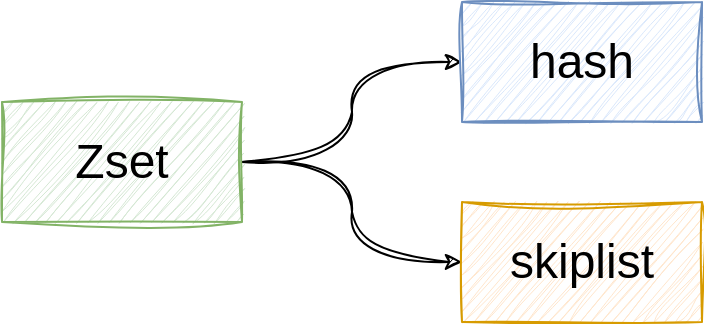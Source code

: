 <mxfile version="21.2.9" type="github" pages="2">
  <diagram name="第 1 页" id="dvPHrxvfBRx2vROlm0o1">
    <mxGraphModel dx="1206" dy="663" grid="0" gridSize="10" guides="1" tooltips="1" connect="1" arrows="1" fold="1" page="1" pageScale="1" pageWidth="827" pageHeight="1169" math="0" shadow="0">
      <root>
        <mxCell id="0" />
        <mxCell id="1" parent="0" />
        <mxCell id="yrAa5iLb8GdBAWONsoct-8" style="edgeStyle=orthogonalEdgeStyle;rounded=0;orthogonalLoop=1;jettySize=auto;html=1;exitX=1;exitY=0.5;exitDx=0;exitDy=0;entryX=0;entryY=0.5;entryDx=0;entryDy=0;curved=1;sketch=1;curveFitting=1;jiggle=2;" edge="1" parent="1" source="yrAa5iLb8GdBAWONsoct-1" target="yrAa5iLb8GdBAWONsoct-2">
          <mxGeometry relative="1" as="geometry" />
        </mxCell>
        <mxCell id="yrAa5iLb8GdBAWONsoct-9" style="edgeStyle=orthogonalEdgeStyle;rounded=0;orthogonalLoop=1;jettySize=auto;html=1;exitX=1;exitY=0.5;exitDx=0;exitDy=0;entryX=0;entryY=0.5;entryDx=0;entryDy=0;curved=1;sketch=1;curveFitting=1;jiggle=2;" edge="1" parent="1" source="yrAa5iLb8GdBAWONsoct-1" target="yrAa5iLb8GdBAWONsoct-3">
          <mxGeometry relative="1" as="geometry" />
        </mxCell>
        <mxCell id="yrAa5iLb8GdBAWONsoct-1" value="&lt;font style=&quot;font-size: 24px;&quot;&gt;Zset&lt;/font&gt;" style="rounded=0;whiteSpace=wrap;html=1;sketch=1;curveFitting=1;jiggle=2;fillColor=#d5e8d4;strokeColor=#82b366;" vertex="1" parent="1">
          <mxGeometry x="160" y="250" width="120" height="60" as="geometry" />
        </mxCell>
        <mxCell id="yrAa5iLb8GdBAWONsoct-2" value="&lt;font style=&quot;font-size: 24px;&quot;&gt;hash&lt;/font&gt;" style="rounded=0;whiteSpace=wrap;html=1;sketch=1;curveFitting=1;jiggle=2;fillColor=#dae8fc;strokeColor=#6c8ebf;" vertex="1" parent="1">
          <mxGeometry x="390" y="200" width="120" height="60" as="geometry" />
        </mxCell>
        <mxCell id="yrAa5iLb8GdBAWONsoct-3" value="&lt;font style=&quot;font-size: 24px;&quot;&gt;skiplist&lt;/font&gt;" style="rounded=0;whiteSpace=wrap;html=1;sketch=1;curveFitting=1;jiggle=2;fillColor=#ffe6cc;strokeColor=#d79b00;" vertex="1" parent="1">
          <mxGeometry x="390" y="300" width="120" height="60" as="geometry" />
        </mxCell>
      </root>
    </mxGraphModel>
  </diagram>
  <diagram id="BRSWFTUNsq3Wy9p_-tbW" name="第 2 页">
    <mxGraphModel dx="1723" dy="947" grid="0" gridSize="10" guides="1" tooltips="1" connect="1" arrows="1" fold="1" page="1" pageScale="1" pageWidth="2339" pageHeight="3300" math="0" shadow="0">
      <root>
        <mxCell id="0" />
        <mxCell id="1" parent="0" />
        <mxCell id="2xFq4pzcUKW9kHg5CBGh-33" value="&lt;font style=&quot;font-size: 20px;&quot;&gt;kv&lt;br&gt;head&lt;/font&gt;" style="rounded=0;whiteSpace=wrap;html=1;" vertex="1" parent="1">
          <mxGeometry x="813" y="893" width="60" height="332" as="geometry" />
        </mxCell>
        <mxCell id="2xFq4pzcUKW9kHg5CBGh-34" value="" style="shape=table;startSize=0;container=1;collapsible=0;childLayout=tableLayout;" vertex="1" parent="1">
          <mxGeometry x="873" y="893" width="29" height="332" as="geometry" />
        </mxCell>
        <mxCell id="2xFq4pzcUKW9kHg5CBGh-35" value="" style="shape=tableRow;horizontal=0;startSize=0;swimlaneHead=0;swimlaneBody=0;strokeColor=inherit;top=0;left=0;bottom=0;right=0;collapsible=0;dropTarget=0;fillColor=none;points=[[0,0.5],[1,0.5]];portConstraint=eastwest;" vertex="1" parent="2xFq4pzcUKW9kHg5CBGh-34">
          <mxGeometry width="29" height="83" as="geometry" />
        </mxCell>
        <mxCell id="2xFq4pzcUKW9kHg5CBGh-36" value="" style="shape=partialRectangle;html=1;whiteSpace=wrap;connectable=0;strokeColor=inherit;overflow=hidden;fillColor=none;top=0;left=0;bottom=0;right=0;pointerEvents=1;" vertex="1" parent="2xFq4pzcUKW9kHg5CBGh-35">
          <mxGeometry width="29" height="83" as="geometry">
            <mxRectangle width="29" height="83" as="alternateBounds" />
          </mxGeometry>
        </mxCell>
        <mxCell id="2xFq4pzcUKW9kHg5CBGh-37" value="" style="shape=tableRow;horizontal=0;startSize=0;swimlaneHead=0;swimlaneBody=0;strokeColor=inherit;top=0;left=0;bottom=0;right=0;collapsible=0;dropTarget=0;fillColor=none;points=[[0,0.5],[1,0.5]];portConstraint=eastwest;" vertex="1" parent="2xFq4pzcUKW9kHg5CBGh-34">
          <mxGeometry y="83" width="29" height="83" as="geometry" />
        </mxCell>
        <mxCell id="2xFq4pzcUKW9kHg5CBGh-38" value="" style="shape=partialRectangle;html=1;whiteSpace=wrap;connectable=0;strokeColor=inherit;overflow=hidden;fillColor=none;top=0;left=0;bottom=0;right=0;pointerEvents=1;" vertex="1" parent="2xFq4pzcUKW9kHg5CBGh-37">
          <mxGeometry width="29" height="83" as="geometry">
            <mxRectangle width="29" height="83" as="alternateBounds" />
          </mxGeometry>
        </mxCell>
        <mxCell id="2xFq4pzcUKW9kHg5CBGh-39" value="" style="shape=tableRow;horizontal=0;startSize=0;swimlaneHead=0;swimlaneBody=0;strokeColor=inherit;top=0;left=0;bottom=0;right=0;collapsible=0;dropTarget=0;fillColor=none;points=[[0,0.5],[1,0.5]];portConstraint=eastwest;" vertex="1" parent="2xFq4pzcUKW9kHg5CBGh-34">
          <mxGeometry y="166" width="29" height="83" as="geometry" />
        </mxCell>
        <mxCell id="2xFq4pzcUKW9kHg5CBGh-40" value="" style="shape=partialRectangle;html=1;whiteSpace=wrap;connectable=0;strokeColor=inherit;overflow=hidden;fillColor=none;top=0;left=0;bottom=0;right=0;pointerEvents=1;" vertex="1" parent="2xFq4pzcUKW9kHg5CBGh-39">
          <mxGeometry width="29" height="83" as="geometry">
            <mxRectangle width="29" height="83" as="alternateBounds" />
          </mxGeometry>
        </mxCell>
        <mxCell id="2xFq4pzcUKW9kHg5CBGh-41" value="" style="shape=tableRow;horizontal=0;startSize=0;swimlaneHead=0;swimlaneBody=0;strokeColor=inherit;top=0;left=0;bottom=0;right=0;collapsible=0;dropTarget=0;fillColor=none;points=[[0,0.5],[1,0.5]];portConstraint=eastwest;" vertex="1" parent="2xFq4pzcUKW9kHg5CBGh-34">
          <mxGeometry y="249" width="29" height="83" as="geometry" />
        </mxCell>
        <mxCell id="2xFq4pzcUKW9kHg5CBGh-42" value="" style="shape=partialRectangle;html=1;whiteSpace=wrap;connectable=0;strokeColor=inherit;overflow=hidden;fillColor=none;top=0;left=0;bottom=0;right=0;pointerEvents=1;" vertex="1" parent="2xFq4pzcUKW9kHg5CBGh-41">
          <mxGeometry width="29" height="83" as="geometry">
            <mxRectangle width="29" height="83" as="alternateBounds" />
          </mxGeometry>
        </mxCell>
        <mxCell id="2xFq4pzcUKW9kHg5CBGh-43" value="&lt;font style=&quot;font-size: 20px;&quot;&gt;kv&lt;br&gt;&lt;/font&gt;" style="rounded=0;whiteSpace=wrap;html=1;" vertex="1" parent="1">
          <mxGeometry x="1066" y="844" width="60" height="332" as="geometry" />
        </mxCell>
        <mxCell id="2xFq4pzcUKW9kHg5CBGh-44" value="" style="shape=table;startSize=0;container=1;collapsible=0;childLayout=tableLayout;" vertex="1" parent="1">
          <mxGeometry x="1126" y="844" width="29" height="332" as="geometry" />
        </mxCell>
        <mxCell id="2xFq4pzcUKW9kHg5CBGh-45" value="" style="shape=tableRow;horizontal=0;startSize=0;swimlaneHead=0;swimlaneBody=0;strokeColor=inherit;top=0;left=0;bottom=0;right=0;collapsible=0;dropTarget=0;fillColor=none;points=[[0,0.5],[1,0.5]];portConstraint=eastwest;" vertex="1" parent="2xFq4pzcUKW9kHg5CBGh-44">
          <mxGeometry width="29" height="83" as="geometry" />
        </mxCell>
        <mxCell id="2xFq4pzcUKW9kHg5CBGh-46" value="" style="shape=partialRectangle;html=1;whiteSpace=wrap;connectable=0;strokeColor=inherit;overflow=hidden;fillColor=none;top=0;left=0;bottom=0;right=0;pointerEvents=1;" vertex="1" parent="2xFq4pzcUKW9kHg5CBGh-45">
          <mxGeometry width="29" height="83" as="geometry">
            <mxRectangle width="29" height="83" as="alternateBounds" />
          </mxGeometry>
        </mxCell>
        <mxCell id="2xFq4pzcUKW9kHg5CBGh-47" value="" style="shape=tableRow;horizontal=0;startSize=0;swimlaneHead=0;swimlaneBody=0;strokeColor=inherit;top=0;left=0;bottom=0;right=0;collapsible=0;dropTarget=0;fillColor=none;points=[[0,0.5],[1,0.5]];portConstraint=eastwest;" vertex="1" parent="2xFq4pzcUKW9kHg5CBGh-44">
          <mxGeometry y="83" width="29" height="83" as="geometry" />
        </mxCell>
        <mxCell id="2xFq4pzcUKW9kHg5CBGh-48" value="" style="shape=partialRectangle;html=1;whiteSpace=wrap;connectable=0;strokeColor=inherit;overflow=hidden;fillColor=none;top=0;left=0;bottom=0;right=0;pointerEvents=1;" vertex="1" parent="2xFq4pzcUKW9kHg5CBGh-47">
          <mxGeometry width="29" height="83" as="geometry">
            <mxRectangle width="29" height="83" as="alternateBounds" />
          </mxGeometry>
        </mxCell>
        <mxCell id="2xFq4pzcUKW9kHg5CBGh-49" value="" style="shape=tableRow;horizontal=0;startSize=0;swimlaneHead=0;swimlaneBody=0;strokeColor=inherit;top=0;left=0;bottom=0;right=0;collapsible=0;dropTarget=0;fillColor=none;points=[[0,0.5],[1,0.5]];portConstraint=eastwest;" vertex="1" parent="2xFq4pzcUKW9kHg5CBGh-44">
          <mxGeometry y="166" width="29" height="83" as="geometry" />
        </mxCell>
        <mxCell id="2xFq4pzcUKW9kHg5CBGh-50" value="" style="shape=partialRectangle;html=1;whiteSpace=wrap;connectable=0;strokeColor=inherit;overflow=hidden;fillColor=none;top=0;left=0;bottom=0;right=0;pointerEvents=1;" vertex="1" parent="2xFq4pzcUKW9kHg5CBGh-49">
          <mxGeometry width="29" height="83" as="geometry">
            <mxRectangle width="29" height="83" as="alternateBounds" />
          </mxGeometry>
        </mxCell>
        <mxCell id="2xFq4pzcUKW9kHg5CBGh-51" value="" style="shape=tableRow;horizontal=0;startSize=0;swimlaneHead=0;swimlaneBody=0;strokeColor=inherit;top=0;left=0;bottom=0;right=0;collapsible=0;dropTarget=0;fillColor=none;points=[[0,0.5],[1,0.5]];portConstraint=eastwest;" vertex="1" parent="2xFq4pzcUKW9kHg5CBGh-44">
          <mxGeometry y="249" width="29" height="83" as="geometry" />
        </mxCell>
        <mxCell id="2xFq4pzcUKW9kHg5CBGh-52" value="" style="shape=partialRectangle;html=1;whiteSpace=wrap;connectable=0;strokeColor=inherit;overflow=hidden;fillColor=none;top=0;left=0;bottom=0;right=0;pointerEvents=1;" vertex="1" parent="2xFq4pzcUKW9kHg5CBGh-51">
          <mxGeometry width="29" height="83" as="geometry">
            <mxRectangle width="29" height="83" as="alternateBounds" />
          </mxGeometry>
        </mxCell>
        <mxCell id="2xFq4pzcUKW9kHg5CBGh-53" value="" style="shape=table;startSize=0;container=1;collapsible=0;childLayout=tableLayout;sketch=1;curveFitting=1;jiggle=2;fillColor=#f8cecc;strokeColor=#b85450;" vertex="1" parent="1">
          <mxGeometry x="98" y="174" width="29" height="250" as="geometry" />
        </mxCell>
        <mxCell id="2xFq4pzcUKW9kHg5CBGh-54" value="" style="shape=tableRow;horizontal=0;startSize=0;swimlaneHead=0;swimlaneBody=0;strokeColor=#b85450;top=0;left=0;bottom=0;right=0;collapsible=0;dropTarget=0;fillColor=#f8cecc;points=[[0,0.5],[1,0.5]];portConstraint=eastwest;sketch=1;curveFitting=1;jiggle=2;" vertex="1" parent="2xFq4pzcUKW9kHg5CBGh-53">
          <mxGeometry width="29" height="83" as="geometry" />
        </mxCell>
        <mxCell id="2xFq4pzcUKW9kHg5CBGh-55" value="" style="shape=partialRectangle;html=1;whiteSpace=wrap;connectable=0;strokeColor=#b85450;overflow=hidden;fillColor=#f8cecc;top=0;left=0;bottom=0;right=0;pointerEvents=1;sketch=1;curveFitting=1;jiggle=2;" vertex="1" parent="2xFq4pzcUKW9kHg5CBGh-54">
          <mxGeometry width="29" height="83" as="geometry">
            <mxRectangle width="29" height="83" as="alternateBounds" />
          </mxGeometry>
        </mxCell>
        <mxCell id="2xFq4pzcUKW9kHg5CBGh-56" value="" style="shape=tableRow;horizontal=0;startSize=0;swimlaneHead=0;swimlaneBody=0;strokeColor=#b85450;top=0;left=0;bottom=0;right=0;collapsible=0;dropTarget=0;fillColor=#f8cecc;points=[[0,0.5],[1,0.5]];portConstraint=eastwest;sketch=1;curveFitting=1;jiggle=2;" vertex="1" parent="2xFq4pzcUKW9kHg5CBGh-53">
          <mxGeometry y="83" width="29" height="84" as="geometry" />
        </mxCell>
        <mxCell id="2xFq4pzcUKW9kHg5CBGh-57" value="" style="shape=partialRectangle;html=1;whiteSpace=wrap;connectable=0;strokeColor=#b85450;overflow=hidden;fillColor=#f8cecc;top=0;left=0;bottom=0;right=0;pointerEvents=1;sketch=1;curveFitting=1;jiggle=2;" vertex="1" parent="2xFq4pzcUKW9kHg5CBGh-56">
          <mxGeometry width="29" height="84" as="geometry">
            <mxRectangle width="29" height="84" as="alternateBounds" />
          </mxGeometry>
        </mxCell>
        <mxCell id="2xFq4pzcUKW9kHg5CBGh-58" value="" style="shape=tableRow;horizontal=0;startSize=0;swimlaneHead=0;swimlaneBody=0;strokeColor=#b85450;top=0;left=0;bottom=0;right=0;collapsible=0;dropTarget=0;fillColor=#f8cecc;points=[[0,0.5],[1,0.5]];portConstraint=eastwest;sketch=1;curveFitting=1;jiggle=2;" vertex="1" parent="2xFq4pzcUKW9kHg5CBGh-53">
          <mxGeometry y="167" width="29" height="83" as="geometry" />
        </mxCell>
        <mxCell id="2xFq4pzcUKW9kHg5CBGh-59" value="" style="shape=partialRectangle;html=1;whiteSpace=wrap;connectable=0;strokeColor=#b85450;overflow=hidden;fillColor=#f8cecc;top=0;left=0;bottom=0;right=0;pointerEvents=1;sketch=1;curveFitting=1;jiggle=2;" vertex="1" parent="2xFq4pzcUKW9kHg5CBGh-58">
          <mxGeometry width="29" height="83" as="geometry">
            <mxRectangle width="29" height="83" as="alternateBounds" />
          </mxGeometry>
        </mxCell>
        <mxCell id="2xFq4pzcUKW9kHg5CBGh-60" value="" style="shape=table;startSize=0;container=1;collapsible=0;childLayout=tableLayout;sketch=1;curveFitting=1;jiggle=2;fillColor=#d5e8d4;strokeColor=#82b366;" vertex="1" parent="1">
          <mxGeometry x="375" y="258" width="29" height="166" as="geometry" />
        </mxCell>
        <mxCell id="2xFq4pzcUKW9kHg5CBGh-61" value="" style="shape=tableRow;horizontal=0;startSize=0;swimlaneHead=0;swimlaneBody=0;strokeColor=#82b366;top=0;left=0;bottom=0;right=0;collapsible=0;dropTarget=0;fillColor=#d5e8d4;points=[[0,0.5],[1,0.5]];portConstraint=eastwest;sketch=1;curveFitting=1;jiggle=2;" vertex="1" parent="2xFq4pzcUKW9kHg5CBGh-60">
          <mxGeometry width="29" height="84" as="geometry" />
        </mxCell>
        <mxCell id="2xFq4pzcUKW9kHg5CBGh-62" value="" style="shape=partialRectangle;html=1;whiteSpace=wrap;connectable=0;strokeColor=#82b366;overflow=hidden;fillColor=#d5e8d4;top=0;left=0;bottom=0;right=0;pointerEvents=1;sketch=1;curveFitting=1;jiggle=2;" vertex="1" parent="2xFq4pzcUKW9kHg5CBGh-61">
          <mxGeometry width="29" height="84" as="geometry">
            <mxRectangle width="29" height="84" as="alternateBounds" />
          </mxGeometry>
        </mxCell>
        <mxCell id="2xFq4pzcUKW9kHg5CBGh-63" value="" style="shape=tableRow;horizontal=0;startSize=0;swimlaneHead=0;swimlaneBody=0;strokeColor=#82b366;top=0;left=0;bottom=0;right=0;collapsible=0;dropTarget=0;fillColor=#d5e8d4;points=[[0,0.5],[1,0.5]];portConstraint=eastwest;sketch=1;curveFitting=1;jiggle=2;" vertex="1" parent="2xFq4pzcUKW9kHg5CBGh-60">
          <mxGeometry y="84" width="29" height="82" as="geometry" />
        </mxCell>
        <mxCell id="2xFq4pzcUKW9kHg5CBGh-64" value="" style="shape=partialRectangle;html=1;whiteSpace=wrap;connectable=0;strokeColor=#82b366;overflow=hidden;fillColor=#d5e8d4;top=0;left=0;bottom=0;right=0;pointerEvents=1;sketch=1;curveFitting=1;jiggle=2;" vertex="1" parent="2xFq4pzcUKW9kHg5CBGh-63">
          <mxGeometry width="29" height="82" as="geometry">
            <mxRectangle width="29" height="82" as="alternateBounds" />
          </mxGeometry>
        </mxCell>
        <mxCell id="2xFq4pzcUKW9kHg5CBGh-65" value="" style="shape=table;startSize=0;container=1;collapsible=0;childLayout=tableLayout;" vertex="1" parent="1">
          <mxGeometry x="273" y="1102" width="29" height="82" as="geometry" />
        </mxCell>
        <mxCell id="2xFq4pzcUKW9kHg5CBGh-66" value="" style="shape=tableRow;horizontal=0;startSize=0;swimlaneHead=0;swimlaneBody=0;strokeColor=inherit;top=0;left=0;bottom=0;right=0;collapsible=0;dropTarget=0;fillColor=none;points=[[0,0.5],[1,0.5]];portConstraint=eastwest;" vertex="1" parent="2xFq4pzcUKW9kHg5CBGh-65">
          <mxGeometry width="29" height="82" as="geometry" />
        </mxCell>
        <mxCell id="2xFq4pzcUKW9kHg5CBGh-67" value="" style="shape=partialRectangle;html=1;whiteSpace=wrap;connectable=0;strokeColor=inherit;overflow=hidden;fillColor=none;top=0;left=0;bottom=0;right=0;pointerEvents=1;" vertex="1" parent="2xFq4pzcUKW9kHg5CBGh-66">
          <mxGeometry width="29" height="82" as="geometry">
            <mxRectangle width="29" height="82" as="alternateBounds" />
          </mxGeometry>
        </mxCell>
        <mxCell id="2xFq4pzcUKW9kHg5CBGh-68" value="&lt;font style=&quot;font-size: 20px;&quot;&gt;kv&lt;/font&gt;" style="rounded=0;whiteSpace=wrap;html=1;sketch=1;curveFitting=1;jiggle=2;fillColor=#d5e8d4;strokeColor=#82b366;" vertex="1" parent="1">
          <mxGeometry x="315" y="258" width="60" height="166" as="geometry" />
        </mxCell>
        <mxCell id="2xFq4pzcUKW9kHg5CBGh-69" value="&lt;font style=&quot;font-size: 20px;&quot;&gt;kv&lt;/font&gt;" style="rounded=0;whiteSpace=wrap;html=1;" vertex="1" parent="1">
          <mxGeometry x="213" y="1102" width="60" height="82" as="geometry" />
        </mxCell>
        <mxCell id="2xFq4pzcUKW9kHg5CBGh-70" value="&lt;font style=&quot;font-size: 20px;&quot;&gt;kv&lt;br&gt;head&lt;br&gt;&lt;/font&gt;" style="rounded=0;whiteSpace=wrap;html=1;sketch=1;curveFitting=1;jiggle=2;fillColor=#ffe6cc;strokeColor=#d79b00;" vertex="1" parent="1">
          <mxGeometry x="38" y="174" width="60" height="249" as="geometry" />
        </mxCell>
        <mxCell id="2xFq4pzcUKW9kHg5CBGh-71" value="" style="shape=table;startSize=0;container=1;collapsible=0;childLayout=tableLayout;sketch=1;curveFitting=1;jiggle=2;fillColor=#d5e8d4;strokeColor=#82b366;" vertex="1" parent="1">
          <mxGeometry x="237" y="342" width="29" height="82" as="geometry" />
        </mxCell>
        <mxCell id="2xFq4pzcUKW9kHg5CBGh-72" value="" style="shape=tableRow;horizontal=0;startSize=0;swimlaneHead=0;swimlaneBody=0;strokeColor=#82b366;top=0;left=0;bottom=0;right=0;collapsible=0;dropTarget=0;fillColor=#d5e8d4;points=[[0,0.5],[1,0.5]];portConstraint=eastwest;sketch=1;curveFitting=1;jiggle=2;" vertex="1" parent="2xFq4pzcUKW9kHg5CBGh-71">
          <mxGeometry width="29" height="82" as="geometry" />
        </mxCell>
        <mxCell id="2xFq4pzcUKW9kHg5CBGh-73" value="" style="shape=partialRectangle;html=1;whiteSpace=wrap;connectable=0;strokeColor=#82b366;overflow=hidden;fillColor=#d5e8d4;top=0;left=0;bottom=0;right=0;pointerEvents=1;sketch=1;curveFitting=1;jiggle=2;" vertex="1" parent="2xFq4pzcUKW9kHg5CBGh-72">
          <mxGeometry width="29" height="82" as="geometry">
            <mxRectangle width="29" height="82" as="alternateBounds" />
          </mxGeometry>
        </mxCell>
        <mxCell id="2xFq4pzcUKW9kHg5CBGh-126" style="edgeStyle=orthogonalEdgeStyle;rounded=0;orthogonalLoop=1;jettySize=auto;html=1;exitX=0;exitY=0.25;exitDx=0;exitDy=0;entryX=0.969;entryY=0.26;entryDx=0;entryDy=0;entryPerimeter=0;sketch=1;curveFitting=1;jiggle=2;fillColor=#d5e8d4;strokeColor=#82b366;" edge="1" parent="1" source="2xFq4pzcUKW9kHg5CBGh-74" target="2xFq4pzcUKW9kHg5CBGh-58">
          <mxGeometry relative="1" as="geometry" />
        </mxCell>
        <mxCell id="2xFq4pzcUKW9kHg5CBGh-74" value="&lt;font style=&quot;font-size: 20px;&quot;&gt;kv&lt;/font&gt;" style="rounded=0;whiteSpace=wrap;html=1;sketch=1;curveFitting=1;jiggle=2;fillColor=#d5e8d4;strokeColor=#82b366;" vertex="1" parent="1">
          <mxGeometry x="177" y="342" width="60" height="82" as="geometry" />
        </mxCell>
        <mxCell id="2xFq4pzcUKW9kHg5CBGh-75" value="" style="shape=table;startSize=0;container=1;collapsible=0;childLayout=tableLayout;" vertex="1" parent="1">
          <mxGeometry x="642" y="941" width="29" height="250" as="geometry" />
        </mxCell>
        <mxCell id="2xFq4pzcUKW9kHg5CBGh-76" value="" style="shape=tableRow;horizontal=0;startSize=0;swimlaneHead=0;swimlaneBody=0;strokeColor=inherit;top=0;left=0;bottom=0;right=0;collapsible=0;dropTarget=0;fillColor=none;points=[[0,0.5],[1,0.5]];portConstraint=eastwest;" vertex="1" parent="2xFq4pzcUKW9kHg5CBGh-75">
          <mxGeometry width="29" height="83" as="geometry" />
        </mxCell>
        <mxCell id="2xFq4pzcUKW9kHg5CBGh-77" value="" style="shape=partialRectangle;html=1;whiteSpace=wrap;connectable=0;strokeColor=inherit;overflow=hidden;fillColor=none;top=0;left=0;bottom=0;right=0;pointerEvents=1;" vertex="1" parent="2xFq4pzcUKW9kHg5CBGh-76">
          <mxGeometry width="29" height="83" as="geometry">
            <mxRectangle width="29" height="83" as="alternateBounds" />
          </mxGeometry>
        </mxCell>
        <mxCell id="2xFq4pzcUKW9kHg5CBGh-78" value="" style="shape=tableRow;horizontal=0;startSize=0;swimlaneHead=0;swimlaneBody=0;strokeColor=inherit;top=0;left=0;bottom=0;right=0;collapsible=0;dropTarget=0;fillColor=none;points=[[0,0.5],[1,0.5]];portConstraint=eastwest;" vertex="1" parent="2xFq4pzcUKW9kHg5CBGh-75">
          <mxGeometry y="83" width="29" height="84" as="geometry" />
        </mxCell>
        <mxCell id="2xFq4pzcUKW9kHg5CBGh-79" value="" style="shape=partialRectangle;html=1;whiteSpace=wrap;connectable=0;strokeColor=inherit;overflow=hidden;fillColor=none;top=0;left=0;bottom=0;right=0;pointerEvents=1;" vertex="1" parent="2xFq4pzcUKW9kHg5CBGh-78">
          <mxGeometry width="29" height="84" as="geometry">
            <mxRectangle width="29" height="84" as="alternateBounds" />
          </mxGeometry>
        </mxCell>
        <mxCell id="2xFq4pzcUKW9kHg5CBGh-80" value="" style="shape=tableRow;horizontal=0;startSize=0;swimlaneHead=0;swimlaneBody=0;strokeColor=inherit;top=0;left=0;bottom=0;right=0;collapsible=0;dropTarget=0;fillColor=none;points=[[0,0.5],[1,0.5]];portConstraint=eastwest;" vertex="1" parent="2xFq4pzcUKW9kHg5CBGh-75">
          <mxGeometry y="167" width="29" height="83" as="geometry" />
        </mxCell>
        <mxCell id="2xFq4pzcUKW9kHg5CBGh-81" value="" style="shape=partialRectangle;html=1;whiteSpace=wrap;connectable=0;strokeColor=inherit;overflow=hidden;fillColor=none;top=0;left=0;bottom=0;right=0;pointerEvents=1;" vertex="1" parent="2xFq4pzcUKW9kHg5CBGh-80">
          <mxGeometry width="29" height="83" as="geometry">
            <mxRectangle width="29" height="83" as="alternateBounds" />
          </mxGeometry>
        </mxCell>
        <mxCell id="2xFq4pzcUKW9kHg5CBGh-82" value="&lt;font style=&quot;font-size: 20px;&quot;&gt;kv&lt;br&gt;&lt;/font&gt;" style="rounded=0;whiteSpace=wrap;html=1;" vertex="1" parent="1">
          <mxGeometry x="582" y="941" width="60" height="249" as="geometry" />
        </mxCell>
        <mxCell id="2xFq4pzcUKW9kHg5CBGh-83" value="" style="shape=table;startSize=0;container=1;collapsible=0;childLayout=tableLayout;sketch=1;curveFitting=1;jiggle=2;fillColor=#d5e8d4;strokeColor=#82b366;" vertex="1" parent="1">
          <mxGeometry x="683" y="173" width="29" height="250" as="geometry" />
        </mxCell>
        <mxCell id="2xFq4pzcUKW9kHg5CBGh-84" value="" style="shape=tableRow;horizontal=0;startSize=0;swimlaneHead=0;swimlaneBody=0;strokeColor=#82b366;top=0;left=0;bottom=0;right=0;collapsible=0;dropTarget=0;fillColor=#d5e8d4;points=[[0,0.5],[1,0.5]];portConstraint=eastwest;sketch=1;curveFitting=1;jiggle=2;" vertex="1" parent="2xFq4pzcUKW9kHg5CBGh-83">
          <mxGeometry width="29" height="83" as="geometry" />
        </mxCell>
        <mxCell id="2xFq4pzcUKW9kHg5CBGh-85" value="" style="shape=partialRectangle;html=1;whiteSpace=wrap;connectable=0;strokeColor=#82b366;overflow=hidden;fillColor=#d5e8d4;top=0;left=0;bottom=0;right=0;pointerEvents=1;sketch=1;curveFitting=1;jiggle=2;" vertex="1" parent="2xFq4pzcUKW9kHg5CBGh-84">
          <mxGeometry width="29" height="83" as="geometry">
            <mxRectangle width="29" height="83" as="alternateBounds" />
          </mxGeometry>
        </mxCell>
        <mxCell id="2xFq4pzcUKW9kHg5CBGh-86" value="" style="shape=tableRow;horizontal=0;startSize=0;swimlaneHead=0;swimlaneBody=0;strokeColor=#82b366;top=0;left=0;bottom=0;right=0;collapsible=0;dropTarget=0;fillColor=#d5e8d4;points=[[0,0.5],[1,0.5]];portConstraint=eastwest;sketch=1;curveFitting=1;jiggle=2;" vertex="1" parent="2xFq4pzcUKW9kHg5CBGh-83">
          <mxGeometry y="83" width="29" height="84" as="geometry" />
        </mxCell>
        <mxCell id="2xFq4pzcUKW9kHg5CBGh-87" value="" style="shape=partialRectangle;html=1;whiteSpace=wrap;connectable=0;strokeColor=#82b366;overflow=hidden;fillColor=#d5e8d4;top=0;left=0;bottom=0;right=0;pointerEvents=1;sketch=1;curveFitting=1;jiggle=2;" vertex="1" parent="2xFq4pzcUKW9kHg5CBGh-86">
          <mxGeometry width="29" height="84" as="geometry">
            <mxRectangle width="29" height="84" as="alternateBounds" />
          </mxGeometry>
        </mxCell>
        <mxCell id="2xFq4pzcUKW9kHg5CBGh-88" value="" style="shape=tableRow;horizontal=0;startSize=0;swimlaneHead=0;swimlaneBody=0;strokeColor=#82b366;top=0;left=0;bottom=0;right=0;collapsible=0;dropTarget=0;fillColor=#d5e8d4;points=[[0,0.5],[1,0.5]];portConstraint=eastwest;sketch=1;curveFitting=1;jiggle=2;" vertex="1" parent="2xFq4pzcUKW9kHg5CBGh-83">
          <mxGeometry y="167" width="29" height="83" as="geometry" />
        </mxCell>
        <mxCell id="2xFq4pzcUKW9kHg5CBGh-89" value="" style="shape=partialRectangle;html=1;whiteSpace=wrap;connectable=0;strokeColor=#82b366;overflow=hidden;fillColor=#d5e8d4;top=0;left=0;bottom=0;right=0;pointerEvents=1;sketch=1;curveFitting=1;jiggle=2;" vertex="1" parent="2xFq4pzcUKW9kHg5CBGh-88">
          <mxGeometry width="29" height="83" as="geometry">
            <mxRectangle width="29" height="83" as="alternateBounds" />
          </mxGeometry>
        </mxCell>
        <mxCell id="2xFq4pzcUKW9kHg5CBGh-90" value="&lt;font style=&quot;font-size: 20px;&quot;&gt;kv&lt;br&gt;&lt;/font&gt;" style="rounded=0;whiteSpace=wrap;html=1;sketch=1;curveFitting=1;jiggle=2;fillColor=#d5e8d4;strokeColor=#82b366;" vertex="1" parent="1">
          <mxGeometry x="623" y="173" width="60" height="249" as="geometry" />
        </mxCell>
        <mxCell id="2xFq4pzcUKW9kHg5CBGh-91" value="" style="shape=table;startSize=0;container=1;collapsible=0;childLayout=tableLayout;sketch=1;curveFitting=1;jiggle=2;fillColor=#d5e8d4;strokeColor=#82b366;" vertex="1" parent="1">
          <mxGeometry x="529" y="342" width="29" height="82" as="geometry" />
        </mxCell>
        <mxCell id="2xFq4pzcUKW9kHg5CBGh-92" value="" style="shape=tableRow;horizontal=0;startSize=0;swimlaneHead=0;swimlaneBody=0;strokeColor=#82b366;top=0;left=0;bottom=0;right=0;collapsible=0;dropTarget=0;fillColor=#d5e8d4;points=[[0,0.5],[1,0.5]];portConstraint=eastwest;sketch=1;curveFitting=1;jiggle=2;" vertex="1" parent="2xFq4pzcUKW9kHg5CBGh-91">
          <mxGeometry width="29" height="82" as="geometry" />
        </mxCell>
        <mxCell id="2xFq4pzcUKW9kHg5CBGh-93" value="" style="shape=partialRectangle;html=1;whiteSpace=wrap;connectable=0;strokeColor=#82b366;overflow=hidden;fillColor=#d5e8d4;top=0;left=0;bottom=0;right=0;pointerEvents=1;sketch=1;curveFitting=1;jiggle=2;" vertex="1" parent="2xFq4pzcUKW9kHg5CBGh-92">
          <mxGeometry width="29" height="82" as="geometry">
            <mxRectangle width="29" height="82" as="alternateBounds" />
          </mxGeometry>
        </mxCell>
        <mxCell id="2xFq4pzcUKW9kHg5CBGh-127" style="edgeStyle=orthogonalEdgeStyle;rounded=0;orthogonalLoop=1;jettySize=auto;html=1;exitX=0;exitY=0.75;exitDx=0;exitDy=0;entryX=1.046;entryY=0.758;entryDx=0;entryDy=0;entryPerimeter=0;sketch=1;curveFitting=1;jiggle=2;fillColor=#d5e8d4;strokeColor=#82b366;" edge="1" parent="1" source="2xFq4pzcUKW9kHg5CBGh-94" target="2xFq4pzcUKW9kHg5CBGh-63">
          <mxGeometry relative="1" as="geometry" />
        </mxCell>
        <mxCell id="2xFq4pzcUKW9kHg5CBGh-94" value="&lt;font style=&quot;font-size: 20px;&quot;&gt;kv&lt;/font&gt;" style="rounded=0;whiteSpace=wrap;html=1;sketch=1;curveFitting=1;jiggle=2;fillColor=#d5e8d4;strokeColor=#82b366;" vertex="1" parent="1">
          <mxGeometry x="469" y="342" width="60" height="82" as="geometry" />
        </mxCell>
        <mxCell id="2xFq4pzcUKW9kHg5CBGh-95" value="" style="shape=table;startSize=0;container=1;collapsible=0;childLayout=tableLayout;sketch=1;curveFitting=1;jiggle=2;fillColor=#d5e8d4;strokeColor=#82b366;" vertex="1" parent="1">
          <mxGeometry x="833" y="340" width="29" height="82" as="geometry" />
        </mxCell>
        <mxCell id="2xFq4pzcUKW9kHg5CBGh-96" value="" style="shape=tableRow;horizontal=0;startSize=0;swimlaneHead=0;swimlaneBody=0;strokeColor=#82b366;top=0;left=0;bottom=0;right=0;collapsible=0;dropTarget=0;fillColor=#d5e8d4;points=[[0,0.5],[1,0.5]];portConstraint=eastwest;sketch=1;curveFitting=1;jiggle=2;" vertex="1" parent="2xFq4pzcUKW9kHg5CBGh-95">
          <mxGeometry width="29" height="82" as="geometry" />
        </mxCell>
        <mxCell id="2xFq4pzcUKW9kHg5CBGh-97" value="" style="shape=partialRectangle;html=1;whiteSpace=wrap;connectable=0;strokeColor=#82b366;overflow=hidden;fillColor=#d5e8d4;top=0;left=0;bottom=0;right=0;pointerEvents=1;sketch=1;curveFitting=1;jiggle=2;" vertex="1" parent="2xFq4pzcUKW9kHg5CBGh-96">
          <mxGeometry width="29" height="82" as="geometry">
            <mxRectangle width="29" height="82" as="alternateBounds" />
          </mxGeometry>
        </mxCell>
        <mxCell id="2xFq4pzcUKW9kHg5CBGh-98" value="&lt;font style=&quot;font-size: 20px;&quot;&gt;kv&lt;/font&gt;" style="rounded=0;whiteSpace=wrap;html=1;sketch=1;curveFitting=1;jiggle=2;fillColor=#d5e8d4;strokeColor=#82b366;" vertex="1" parent="1">
          <mxGeometry x="773" y="340" width="60" height="82" as="geometry" />
        </mxCell>
        <mxCell id="2xFq4pzcUKW9kHg5CBGh-99" value="" style="shape=table;startSize=0;container=1;collapsible=0;childLayout=tableLayout;" vertex="1" parent="1">
          <mxGeometry x="404" y="1028" width="29" height="166" as="geometry" />
        </mxCell>
        <mxCell id="2xFq4pzcUKW9kHg5CBGh-100" value="" style="shape=tableRow;horizontal=0;startSize=0;swimlaneHead=0;swimlaneBody=0;strokeColor=inherit;top=0;left=0;bottom=0;right=0;collapsible=0;dropTarget=0;fillColor=none;points=[[0,0.5],[1,0.5]];portConstraint=eastwest;" vertex="1" parent="2xFq4pzcUKW9kHg5CBGh-99">
          <mxGeometry width="29" height="84" as="geometry" />
        </mxCell>
        <mxCell id="2xFq4pzcUKW9kHg5CBGh-101" value="" style="shape=partialRectangle;html=1;whiteSpace=wrap;connectable=0;strokeColor=inherit;overflow=hidden;fillColor=none;top=0;left=0;bottom=0;right=0;pointerEvents=1;" vertex="1" parent="2xFq4pzcUKW9kHg5CBGh-100">
          <mxGeometry width="29" height="84" as="geometry">
            <mxRectangle width="29" height="84" as="alternateBounds" />
          </mxGeometry>
        </mxCell>
        <mxCell id="2xFq4pzcUKW9kHg5CBGh-102" value="" style="shape=tableRow;horizontal=0;startSize=0;swimlaneHead=0;swimlaneBody=0;strokeColor=inherit;top=0;left=0;bottom=0;right=0;collapsible=0;dropTarget=0;fillColor=none;points=[[0,0.5],[1,0.5]];portConstraint=eastwest;" vertex="1" parent="2xFq4pzcUKW9kHg5CBGh-99">
          <mxGeometry y="84" width="29" height="82" as="geometry" />
        </mxCell>
        <mxCell id="2xFq4pzcUKW9kHg5CBGh-103" value="" style="shape=partialRectangle;html=1;whiteSpace=wrap;connectable=0;strokeColor=inherit;overflow=hidden;fillColor=none;top=0;left=0;bottom=0;right=0;pointerEvents=1;" vertex="1" parent="2xFq4pzcUKW9kHg5CBGh-102">
          <mxGeometry width="29" height="82" as="geometry">
            <mxRectangle width="29" height="82" as="alternateBounds" />
          </mxGeometry>
        </mxCell>
        <mxCell id="2xFq4pzcUKW9kHg5CBGh-104" value="&lt;font style=&quot;font-size: 20px;&quot;&gt;kv&lt;/font&gt;" style="rounded=0;whiteSpace=wrap;html=1;" vertex="1" parent="1">
          <mxGeometry x="344" y="1028" width="60" height="166" as="geometry" />
        </mxCell>
        <mxCell id="2xFq4pzcUKW9kHg5CBGh-105" value="" style="shape=table;startSize=0;container=1;collapsible=0;childLayout=tableLayout;sketch=1;curveFitting=1;jiggle=2;fillColor=#d5e8d4;strokeColor=#82b366;" vertex="1" parent="1">
          <mxGeometry x="978" y="257" width="26.971" height="166" as="geometry" />
        </mxCell>
        <mxCell id="2xFq4pzcUKW9kHg5CBGh-106" value="" style="shape=tableRow;horizontal=0;startSize=0;swimlaneHead=0;swimlaneBody=0;strokeColor=#82b366;top=0;left=0;bottom=0;right=0;collapsible=0;dropTarget=0;fillColor=#d5e8d4;points=[[0,0.5],[1,0.5]];portConstraint=eastwest;sketch=1;curveFitting=1;jiggle=2;" vertex="1" parent="2xFq4pzcUKW9kHg5CBGh-105">
          <mxGeometry width="26.971" height="84" as="geometry" />
        </mxCell>
        <mxCell id="2xFq4pzcUKW9kHg5CBGh-107" value="" style="shape=partialRectangle;html=1;whiteSpace=wrap;connectable=0;strokeColor=#82b366;overflow=hidden;fillColor=#d5e8d4;top=0;left=0;bottom=0;right=0;pointerEvents=1;sketch=1;curveFitting=1;jiggle=2;" vertex="1" parent="2xFq4pzcUKW9kHg5CBGh-106">
          <mxGeometry width="27" height="84" as="geometry">
            <mxRectangle width="27" height="84" as="alternateBounds" />
          </mxGeometry>
        </mxCell>
        <mxCell id="2xFq4pzcUKW9kHg5CBGh-108" value="" style="shape=tableRow;horizontal=0;startSize=0;swimlaneHead=0;swimlaneBody=0;strokeColor=#82b366;top=0;left=0;bottom=0;right=0;collapsible=0;dropTarget=0;fillColor=#d5e8d4;points=[[0,0.5],[1,0.5]];portConstraint=eastwest;sketch=1;curveFitting=1;jiggle=2;" vertex="1" parent="2xFq4pzcUKW9kHg5CBGh-105">
          <mxGeometry y="84" width="26.971" height="82" as="geometry" />
        </mxCell>
        <mxCell id="2xFq4pzcUKW9kHg5CBGh-109" value="" style="shape=partialRectangle;html=1;whiteSpace=wrap;connectable=0;strokeColor=#82b366;overflow=hidden;fillColor=#d5e8d4;top=0;left=0;bottom=0;right=0;pointerEvents=1;sketch=1;curveFitting=1;jiggle=2;" vertex="1" parent="2xFq4pzcUKW9kHg5CBGh-108">
          <mxGeometry width="27" height="82" as="geometry">
            <mxRectangle width="27" height="82" as="alternateBounds" />
          </mxGeometry>
        </mxCell>
        <mxCell id="2xFq4pzcUKW9kHg5CBGh-110" value="&lt;font style=&quot;font-size: 20px;&quot;&gt;kv&lt;/font&gt;" style="rounded=0;whiteSpace=wrap;html=1;sketch=1;curveFitting=1;jiggle=2;fillColor=#d5e8d4;strokeColor=#82b366;" vertex="1" parent="1">
          <mxGeometry x="918" y="257" width="60" height="166" as="geometry" />
        </mxCell>
        <mxCell id="2xFq4pzcUKW9kHg5CBGh-111" value="" style="shape=table;startSize=0;container=1;collapsible=0;childLayout=tableLayout;sketch=1;curveFitting=1;jiggle=2;fillColor=#d5e8d4;strokeColor=#82b366;" vertex="1" parent="1">
          <mxGeometry x="1134" y="342" width="29" height="82" as="geometry" />
        </mxCell>
        <mxCell id="2xFq4pzcUKW9kHg5CBGh-112" value="" style="shape=tableRow;horizontal=0;startSize=0;swimlaneHead=0;swimlaneBody=0;strokeColor=#82b366;top=0;left=0;bottom=0;right=0;collapsible=0;dropTarget=0;fillColor=#d5e8d4;points=[[0,0.5],[1,0.5]];portConstraint=eastwest;sketch=1;curveFitting=1;jiggle=2;" vertex="1" parent="2xFq4pzcUKW9kHg5CBGh-111">
          <mxGeometry width="29" height="82" as="geometry" />
        </mxCell>
        <mxCell id="2xFq4pzcUKW9kHg5CBGh-113" value="" style="shape=partialRectangle;html=1;whiteSpace=wrap;connectable=0;strokeColor=#82b366;overflow=hidden;fillColor=#d5e8d4;top=0;left=0;bottom=0;right=0;pointerEvents=1;sketch=1;curveFitting=1;jiggle=2;" vertex="1" parent="2xFq4pzcUKW9kHg5CBGh-112">
          <mxGeometry width="29" height="82" as="geometry">
            <mxRectangle width="29" height="82" as="alternateBounds" />
          </mxGeometry>
        </mxCell>
        <mxCell id="2xFq4pzcUKW9kHg5CBGh-114" value="&lt;font style=&quot;font-size: 20px;&quot;&gt;kv&lt;/font&gt;" style="rounded=0;whiteSpace=wrap;html=1;sketch=1;curveFitting=1;jiggle=2;fillColor=#d5e8d4;strokeColor=#82b366;" vertex="1" parent="1">
          <mxGeometry x="1074" y="342" width="60" height="82" as="geometry" />
        </mxCell>
        <mxCell id="2xFq4pzcUKW9kHg5CBGh-115" style="edgeStyle=orthogonalEdgeStyle;rounded=0;orthogonalLoop=1;jettySize=auto;html=1;exitX=1;exitY=0.5;exitDx=0;exitDy=0;entryX=0.052;entryY=0.172;entryDx=0;entryDy=0;entryPerimeter=0;sketch=1;curveFitting=1;jiggle=2;fillColor=#d5e8d4;strokeColor=#82b366;" edge="1" parent="1" source="2xFq4pzcUKW9kHg5CBGh-54" target="2xFq4pzcUKW9kHg5CBGh-90">
          <mxGeometry relative="1" as="geometry" />
        </mxCell>
        <mxCell id="2xFq4pzcUKW9kHg5CBGh-116" style="edgeStyle=orthogonalEdgeStyle;rounded=0;orthogonalLoop=1;jettySize=auto;html=1;exitX=1;exitY=0.5;exitDx=0;exitDy=0;entryX=0;entryY=0.25;entryDx=0;entryDy=0;sketch=1;curveFitting=1;jiggle=2;fillColor=#d5e8d4;strokeColor=#82b366;" edge="1" parent="1" source="2xFq4pzcUKW9kHg5CBGh-56" target="2xFq4pzcUKW9kHg5CBGh-68">
          <mxGeometry relative="1" as="geometry" />
        </mxCell>
        <mxCell id="2xFq4pzcUKW9kHg5CBGh-117" style="edgeStyle=orthogonalEdgeStyle;rounded=0;orthogonalLoop=1;jettySize=auto;html=1;exitX=1;exitY=0.5;exitDx=0;exitDy=0;entryX=0;entryY=0.5;entryDx=0;entryDy=0;sketch=1;curveFitting=1;jiggle=2;fillColor=#d5e8d4;strokeColor=#82b366;" edge="1" parent="1" source="2xFq4pzcUKW9kHg5CBGh-58" target="2xFq4pzcUKW9kHg5CBGh-74">
          <mxGeometry relative="1" as="geometry" />
        </mxCell>
        <mxCell id="2xFq4pzcUKW9kHg5CBGh-118" style="edgeStyle=orthogonalEdgeStyle;rounded=0;orthogonalLoop=1;jettySize=auto;html=1;exitX=1;exitY=0.5;exitDx=0;exitDy=0;entryX=0;entryY=0.75;entryDx=0;entryDy=0;sketch=1;curveFitting=1;jiggle=2;fillColor=#d5e8d4;strokeColor=#82b366;" edge="1" parent="1" source="2xFq4pzcUKW9kHg5CBGh-72" target="2xFq4pzcUKW9kHg5CBGh-68">
          <mxGeometry relative="1" as="geometry" />
        </mxCell>
        <mxCell id="2xFq4pzcUKW9kHg5CBGh-119" style="edgeStyle=orthogonalEdgeStyle;rounded=0;orthogonalLoop=1;jettySize=auto;html=1;exitX=1;exitY=0.5;exitDx=0;exitDy=0;sketch=1;curveFitting=1;jiggle=2;fillColor=#d5e8d4;strokeColor=#82b366;" edge="1" parent="1" source="2xFq4pzcUKW9kHg5CBGh-63" target="2xFq4pzcUKW9kHg5CBGh-94">
          <mxGeometry relative="1" as="geometry" />
        </mxCell>
        <mxCell id="2xFq4pzcUKW9kHg5CBGh-120" style="edgeStyle=orthogonalEdgeStyle;rounded=0;orthogonalLoop=1;jettySize=auto;html=1;exitX=1;exitY=0.5;exitDx=0;exitDy=0;entryX=-0.035;entryY=0.845;entryDx=0;entryDy=0;entryPerimeter=0;sketch=1;curveFitting=1;jiggle=2;fillColor=#d5e8d4;strokeColor=#82b366;" edge="1" parent="1" source="2xFq4pzcUKW9kHg5CBGh-92" target="2xFq4pzcUKW9kHg5CBGh-90">
          <mxGeometry relative="1" as="geometry" />
        </mxCell>
        <mxCell id="2xFq4pzcUKW9kHg5CBGh-121" style="edgeStyle=orthogonalEdgeStyle;rounded=0;orthogonalLoop=1;jettySize=auto;html=1;exitX=1;exitY=0.5;exitDx=0;exitDy=0;entryX=0;entryY=0.5;entryDx=0;entryDy=0;sketch=1;curveFitting=1;jiggle=2;fillColor=#d5e8d4;strokeColor=#82b366;" edge="1" parent="1" source="2xFq4pzcUKW9kHg5CBGh-88" target="2xFq4pzcUKW9kHg5CBGh-98">
          <mxGeometry relative="1" as="geometry" />
        </mxCell>
        <mxCell id="2xFq4pzcUKW9kHg5CBGh-122" style="edgeStyle=orthogonalEdgeStyle;rounded=0;orthogonalLoop=1;jettySize=auto;html=1;exitX=1;exitY=0.5;exitDx=0;exitDy=0;entryX=0;entryY=0.75;entryDx=0;entryDy=0;sketch=1;curveFitting=1;jiggle=2;fillColor=#d5e8d4;strokeColor=#82b366;" edge="1" parent="1" source="2xFq4pzcUKW9kHg5CBGh-96" target="2xFq4pzcUKW9kHg5CBGh-110">
          <mxGeometry relative="1" as="geometry" />
        </mxCell>
        <mxCell id="2xFq4pzcUKW9kHg5CBGh-123" style="edgeStyle=orthogonalEdgeStyle;rounded=0;orthogonalLoop=1;jettySize=auto;html=1;exitX=1;exitY=0.5;exitDx=0;exitDy=0;entryX=0;entryY=0.5;entryDx=0;entryDy=0;sketch=1;curveFitting=1;jiggle=2;fillColor=#d5e8d4;strokeColor=#82b366;" edge="1" parent="1" source="2xFq4pzcUKW9kHg5CBGh-108" target="2xFq4pzcUKW9kHg5CBGh-114">
          <mxGeometry relative="1" as="geometry" />
        </mxCell>
        <mxCell id="2xFq4pzcUKW9kHg5CBGh-129" value="" style="endArrow=classic;html=1;rounded=0;exitX=-0.031;exitY=0.896;exitDx=0;exitDy=0;exitPerimeter=0;sketch=1;curveFitting=1;jiggle=2;fillColor=#d5e8d4;strokeColor=#82b366;" edge="1" parent="1" source="2xFq4pzcUKW9kHg5CBGh-68">
          <mxGeometry width="50" height="50" relative="1" as="geometry">
            <mxPoint x="294" y="506" as="sourcePoint" />
            <mxPoint x="266" y="407" as="targetPoint" />
          </mxGeometry>
        </mxCell>
        <mxCell id="2xFq4pzcUKW9kHg5CBGh-131" value="" style="endArrow=classic;html=1;rounded=0;entryX=1.106;entryY=0.767;entryDx=0;entryDy=0;entryPerimeter=0;exitX=0.005;exitY=0.871;exitDx=0;exitDy=0;exitPerimeter=0;sketch=1;curveFitting=1;jiggle=2;fillColor=#d5e8d4;strokeColor=#82b366;" edge="1" parent="1" source="2xFq4pzcUKW9kHg5CBGh-110" target="2xFq4pzcUKW9kHg5CBGh-96">
          <mxGeometry width="50" height="50" relative="1" as="geometry">
            <mxPoint x="730" y="456" as="sourcePoint" />
            <mxPoint x="780" y="406" as="targetPoint" />
          </mxGeometry>
        </mxCell>
        <mxCell id="2xFq4pzcUKW9kHg5CBGh-132" value="" style="endArrow=classic;html=1;rounded=0;entryX=1.065;entryY=0.837;entryDx=0;entryDy=0;entryPerimeter=0;sketch=1;curveFitting=1;jiggle=2;fillColor=#d5e8d4;strokeColor=#82b366;" edge="1" parent="1" target="2xFq4pzcUKW9kHg5CBGh-92">
          <mxGeometry width="50" height="50" relative="1" as="geometry">
            <mxPoint x="622" y="411" as="sourcePoint" />
            <mxPoint x="624" y="433" as="targetPoint" />
          </mxGeometry>
        </mxCell>
        <mxCell id="2xFq4pzcUKW9kHg5CBGh-133" value="" style="endArrow=classic;html=1;rounded=0;exitX=0;exitY=0.75;exitDx=0;exitDy=0;sketch=1;curveFitting=1;jiggle=2;fillColor=#d5e8d4;strokeColor=#82b366;" edge="1" parent="1" source="2xFq4pzcUKW9kHg5CBGh-98">
          <mxGeometry width="50" height="50" relative="1" as="geometry">
            <mxPoint x="726" y="452" as="sourcePoint" />
            <mxPoint x="712" y="402" as="targetPoint" />
          </mxGeometry>
        </mxCell>
        <mxCell id="2xFq4pzcUKW9kHg5CBGh-134" value="" style="endArrow=classic;html=1;rounded=0;exitX=0;exitY=0.75;exitDx=0;exitDy=0;sketch=1;curveFitting=1;jiggle=2;fillColor=#d5e8d4;strokeColor=#82b366;" edge="1" parent="1" source="2xFq4pzcUKW9kHg5CBGh-114">
          <mxGeometry width="50" height="50" relative="1" as="geometry">
            <mxPoint x="1035" y="456" as="sourcePoint" />
            <mxPoint x="1007" y="404" as="targetPoint" />
          </mxGeometry>
        </mxCell>
        <mxCell id="2xFq4pzcUKW9kHg5CBGh-135" style="edgeStyle=orthogonalEdgeStyle;rounded=0;orthogonalLoop=1;jettySize=auto;html=1;exitX=1;exitY=0.5;exitDx=0;exitDy=0;entryX=0;entryY=0.25;entryDx=0;entryDy=0;sketch=1;curveFitting=1;jiggle=2;fillColor=#d5e8d4;strokeColor=#82b366;" edge="1" parent="1" source="2xFq4pzcUKW9kHg5CBGh-86" target="2xFq4pzcUKW9kHg5CBGh-110">
          <mxGeometry relative="1" as="geometry" />
        </mxCell>
      </root>
    </mxGraphModel>
  </diagram>
</mxfile>

